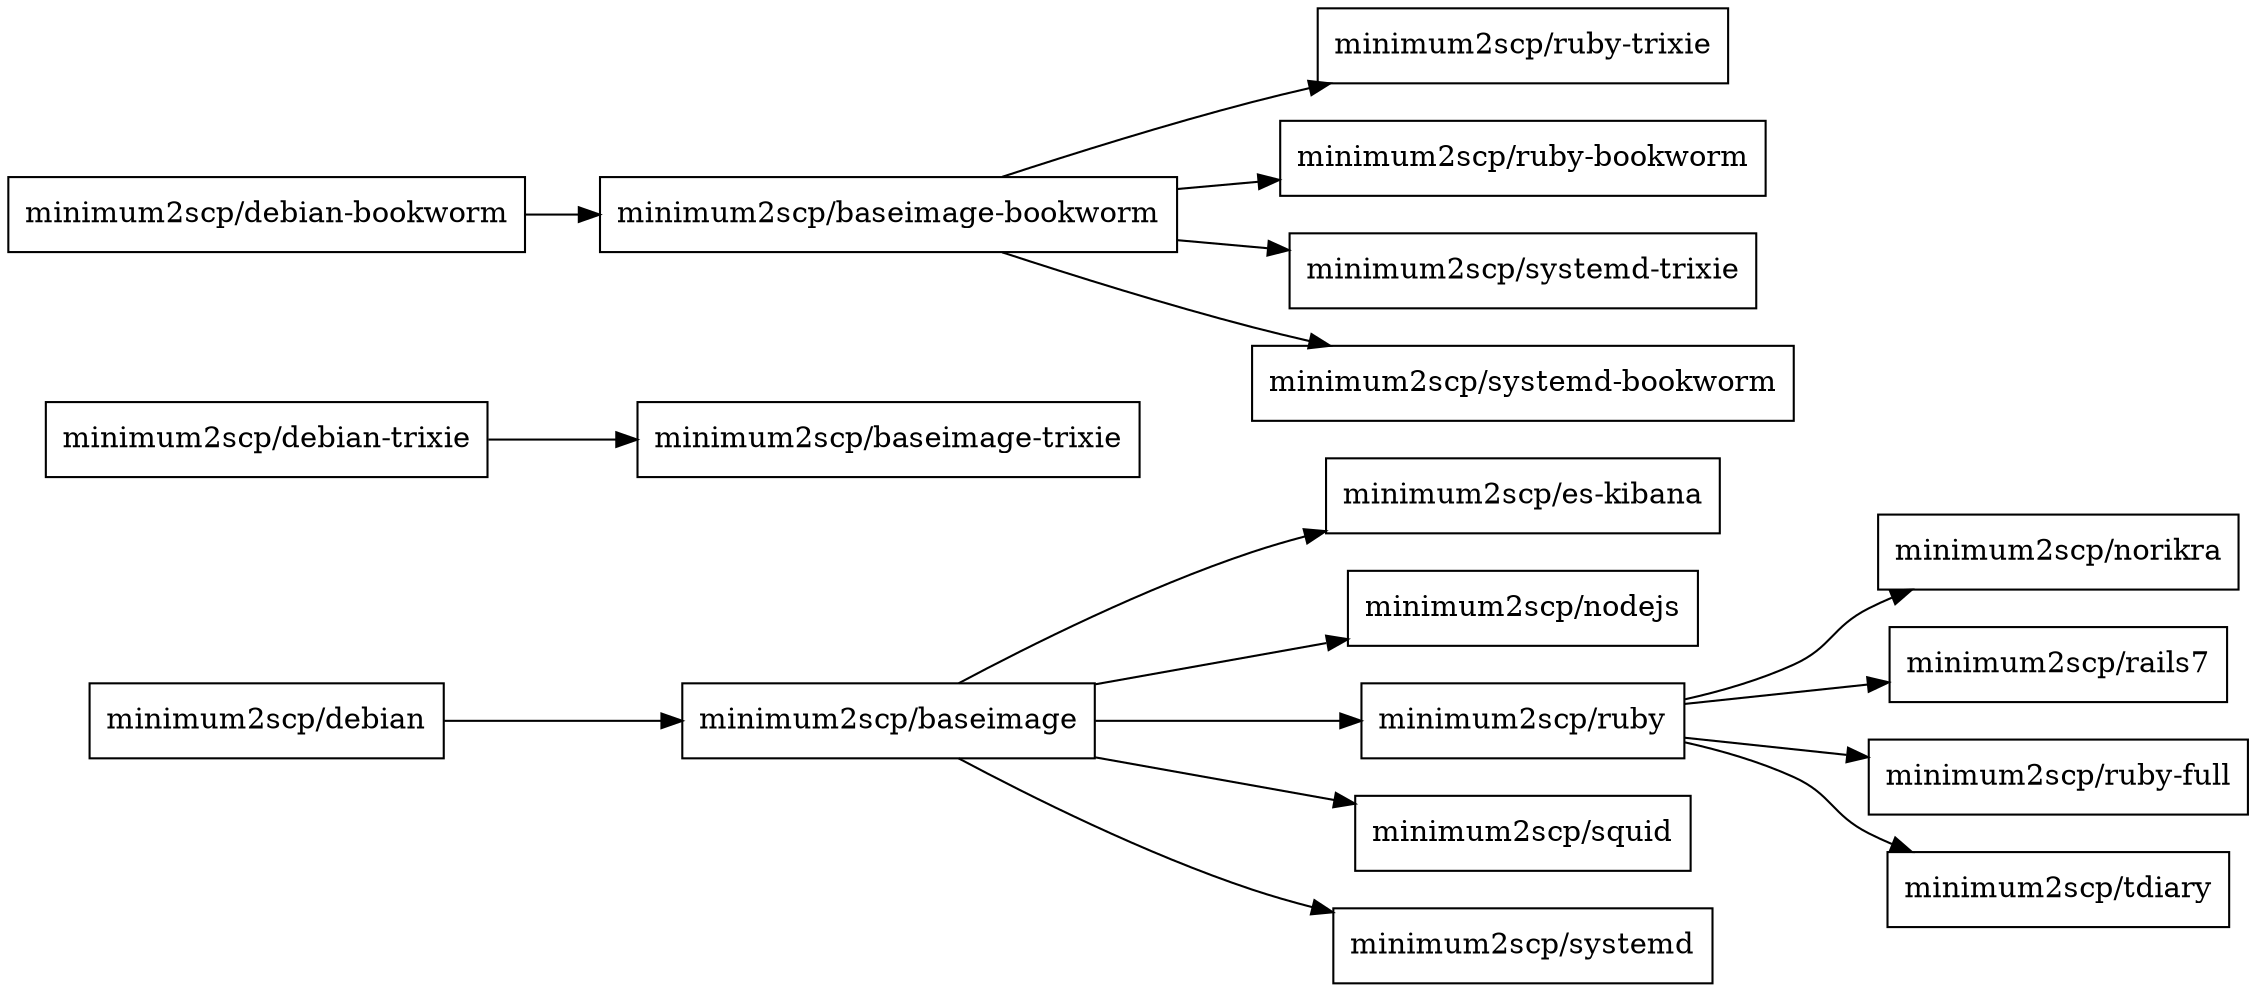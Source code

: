 digraph deps {
  graph [
    rankdir = "LR"
  ];

  node [
    shape = "box"
  ];

  ratio = auto;

  baseimage          [label = "minimum2scp/baseimage"];
  baseimage_trixie   [label = "minimum2scp/baseimage-trixie"];
  baseimage_bookworm [label = "minimum2scp/baseimage-bookworm"];
  debian             [label = "minimum2scp/debian"];
  debian_trixie      [label = "minimum2scp/debian-trixie"];
  debian_bookworm    [label = "minimum2scp/debian-bookworm"];
  es_kibana          [label = "minimum2scp/es-kibana"];
  nodejs             [label = "minimum2scp/nodejs"];
  norikra            [label = "minimum2scp/norikra"];
  rails7             [label = "minimum2scp/rails7"];
  ruby               [label = "minimum2scp/ruby"];
  ruby_trixie        [label = "minimum2scp/ruby-trixie"];
  ruby_bookworm      [label = "minimum2scp/ruby-bookworm"];
  ruby_full          [label = "minimum2scp/ruby-full"];
  squid              [label = "minimum2scp/squid"];
  systemd            [label = "minimum2scp/systemd"];
  systemd_trixie     [label = "minimum2scp/systemd-trixie"];
  systemd_bookworm   [label = "minimum2scp/systemd-bookworm"];
  tdiary             [label = "minimum2scp/tdiary"];

  debian    -> baseimage;
  baseimage -> {es_kibana, nodejs, ruby, squid, systemd};
  ruby      -> {norikra, rails7, ruby_full, tdiary};

  debian_trixie   -> baseimage_trixie;
  baseimage_bookworm -> {ruby_trixie, systemd_trixie};

  debian_bookworm -> baseimage_bookworm;
  baseimage_bookworm -> {ruby_bookworm, systemd_bookworm};

}
